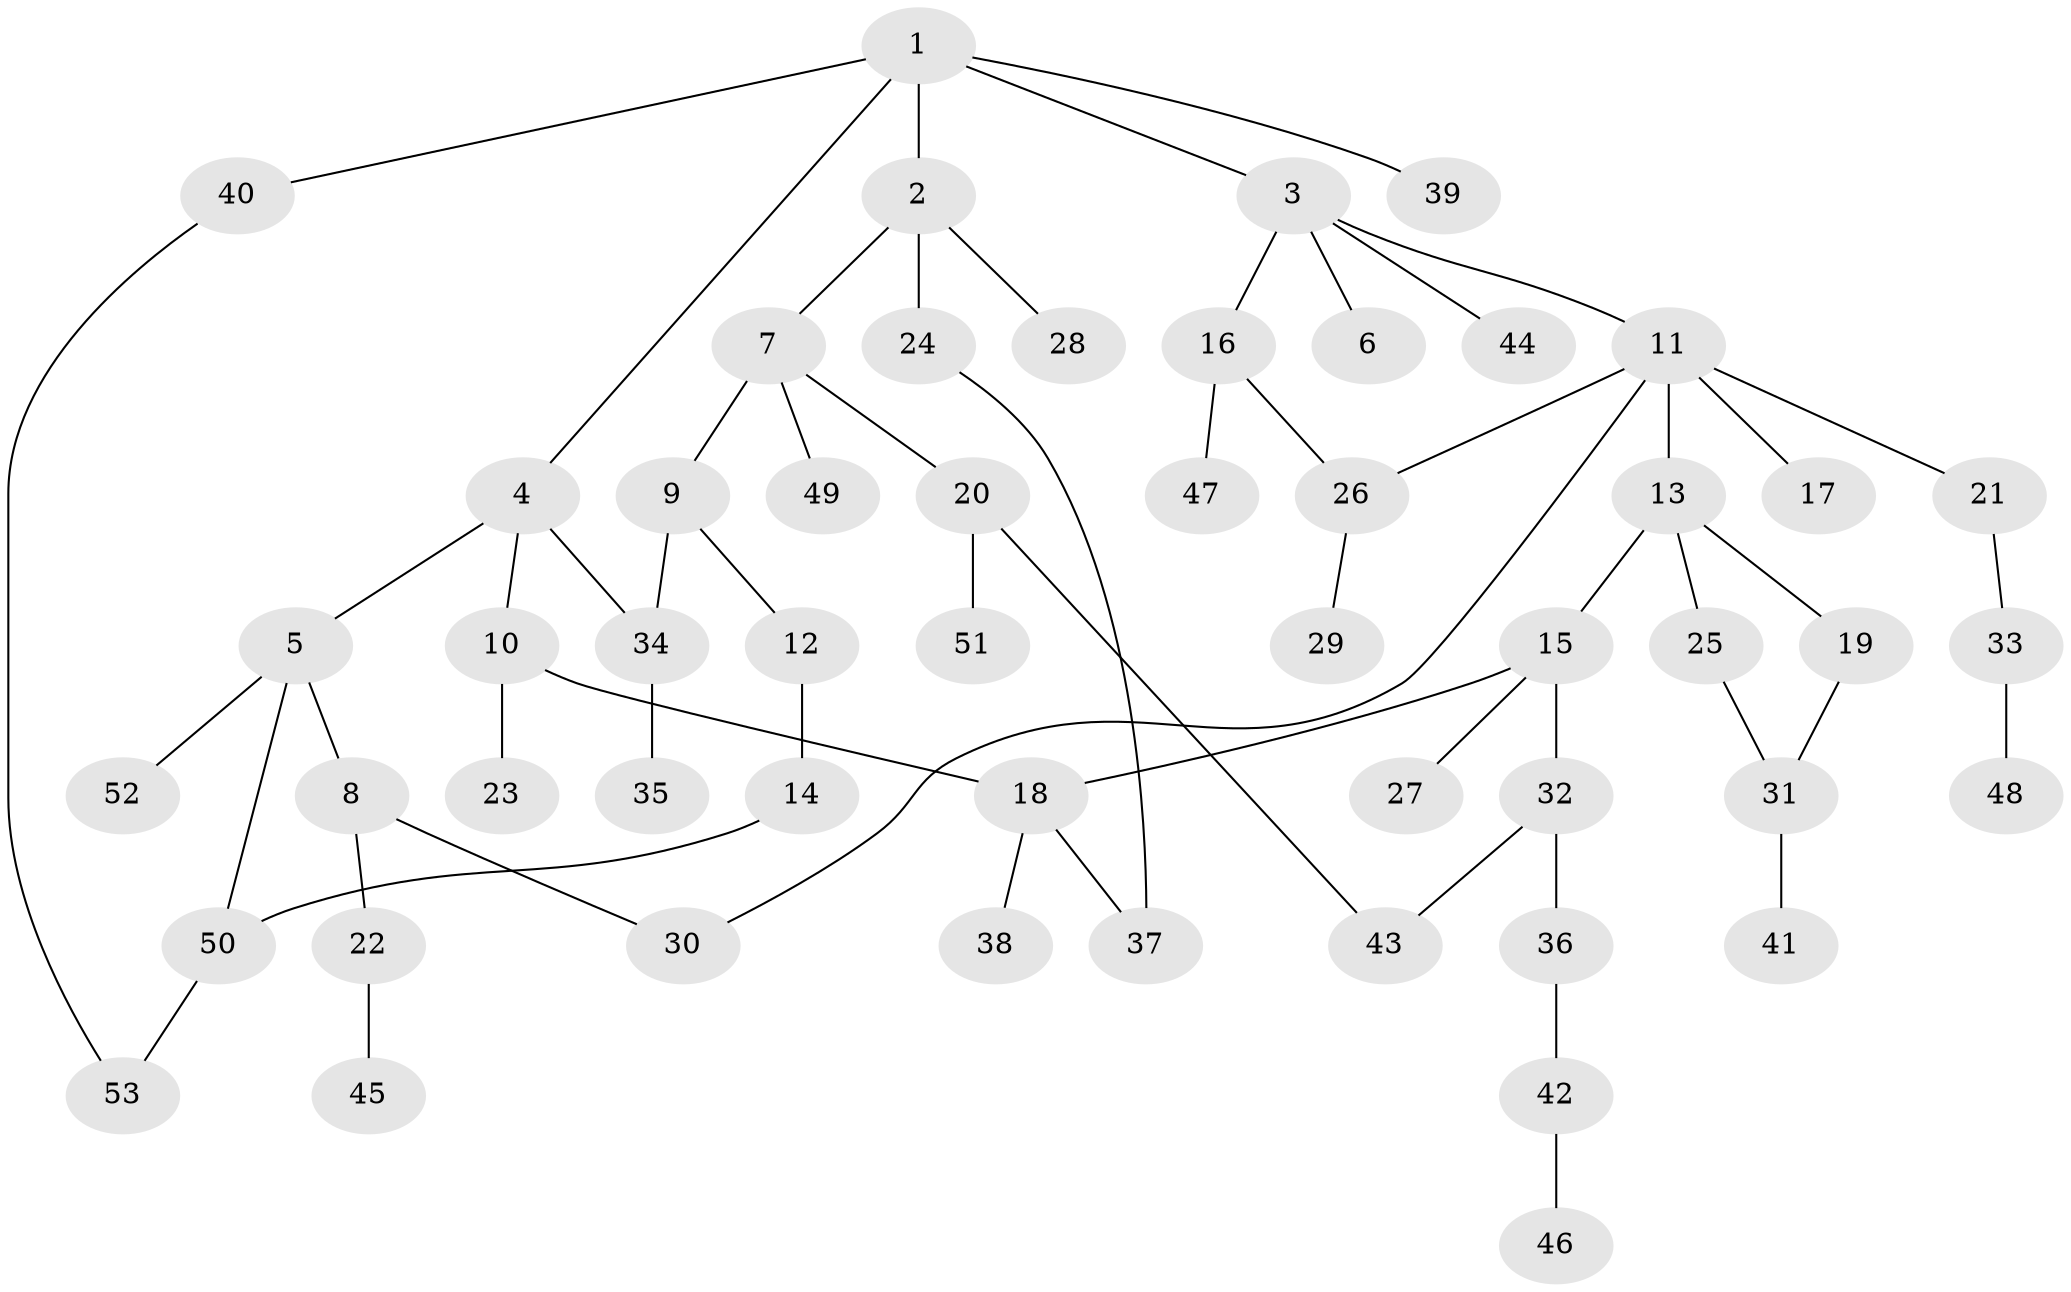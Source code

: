 // Generated by graph-tools (version 1.1) at 2025/34/03/09/25 02:34:30]
// undirected, 53 vertices, 61 edges
graph export_dot {
graph [start="1"]
  node [color=gray90,style=filled];
  1;
  2;
  3;
  4;
  5;
  6;
  7;
  8;
  9;
  10;
  11;
  12;
  13;
  14;
  15;
  16;
  17;
  18;
  19;
  20;
  21;
  22;
  23;
  24;
  25;
  26;
  27;
  28;
  29;
  30;
  31;
  32;
  33;
  34;
  35;
  36;
  37;
  38;
  39;
  40;
  41;
  42;
  43;
  44;
  45;
  46;
  47;
  48;
  49;
  50;
  51;
  52;
  53;
  1 -- 2;
  1 -- 3;
  1 -- 4;
  1 -- 39;
  1 -- 40;
  2 -- 7;
  2 -- 24;
  2 -- 28;
  3 -- 6;
  3 -- 11;
  3 -- 16;
  3 -- 44;
  4 -- 5;
  4 -- 10;
  4 -- 34;
  5 -- 8;
  5 -- 50;
  5 -- 52;
  7 -- 9;
  7 -- 20;
  7 -- 49;
  8 -- 22;
  8 -- 30;
  9 -- 12;
  9 -- 34;
  10 -- 23;
  10 -- 18;
  11 -- 13;
  11 -- 17;
  11 -- 21;
  11 -- 30;
  11 -- 26;
  12 -- 14;
  13 -- 15;
  13 -- 19;
  13 -- 25;
  14 -- 50;
  15 -- 18;
  15 -- 27;
  15 -- 32;
  16 -- 26;
  16 -- 47;
  18 -- 38;
  18 -- 37;
  19 -- 31;
  20 -- 51;
  20 -- 43;
  21 -- 33;
  22 -- 45;
  24 -- 37;
  25 -- 31;
  26 -- 29;
  31 -- 41;
  32 -- 36;
  32 -- 43;
  33 -- 48;
  34 -- 35;
  36 -- 42;
  40 -- 53;
  42 -- 46;
  50 -- 53;
}
